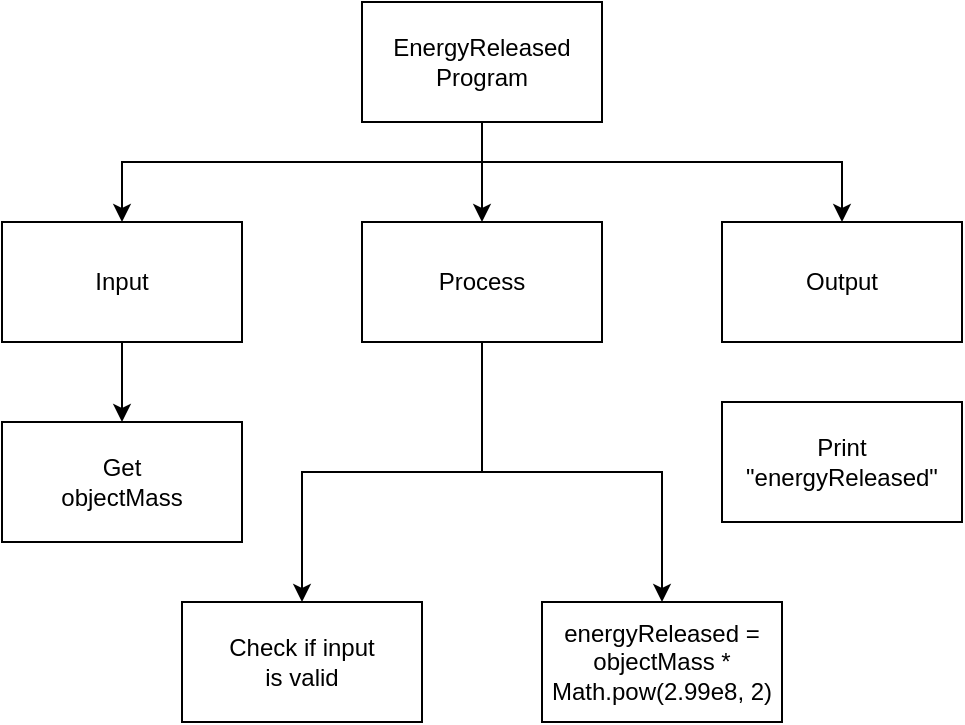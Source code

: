 <mxfile>
    <diagram id="2IJw6KLgiG1DzHj8utAz" name="Page-1">
        <mxGraphModel dx="484" dy="328" grid="1" gridSize="10" guides="1" tooltips="1" connect="1" arrows="1" fold="1" page="1" pageScale="1" pageWidth="827" pageHeight="1169" math="0" shadow="0">
            <root>
                <mxCell id="0"/>
                <mxCell id="1" parent="0"/>
                <mxCell id="9" style="edgeStyle=none;html=1;entryX=0.5;entryY=0;entryDx=0;entryDy=0;" edge="1" parent="1" source="3" target="5">
                    <mxGeometry relative="1" as="geometry"/>
                </mxCell>
                <mxCell id="10" style="edgeStyle=orthogonalEdgeStyle;html=1;entryX=0.5;entryY=0;entryDx=0;entryDy=0;rounded=0;" edge="1" parent="1" source="3" target="4">
                    <mxGeometry relative="1" as="geometry">
                        <Array as="points">
                            <mxPoint x="390" y="260"/>
                            <mxPoint x="210" y="260"/>
                        </Array>
                    </mxGeometry>
                </mxCell>
                <mxCell id="11" style="edgeStyle=orthogonalEdgeStyle;rounded=0;html=1;entryX=0.5;entryY=0;entryDx=0;entryDy=0;" edge="1" parent="1" source="3" target="6">
                    <mxGeometry relative="1" as="geometry">
                        <Array as="points">
                            <mxPoint x="390" y="260"/>
                            <mxPoint x="570" y="260"/>
                        </Array>
                    </mxGeometry>
                </mxCell>
                <mxCell id="3" value="EnergyReleased&lt;br&gt;Program" style="rounded=0;whiteSpace=wrap;html=1;" vertex="1" parent="1">
                    <mxGeometry x="330" y="180" width="120" height="60" as="geometry"/>
                </mxCell>
                <mxCell id="12" style="edgeStyle=orthogonalEdgeStyle;rounded=0;html=1;entryX=0.5;entryY=0;entryDx=0;entryDy=0;" edge="1" parent="1" source="4" target="7">
                    <mxGeometry relative="1" as="geometry"/>
                </mxCell>
                <mxCell id="4" value="Input" style="rounded=0;whiteSpace=wrap;html=1;" vertex="1" parent="1">
                    <mxGeometry x="150" y="290" width="120" height="60" as="geometry"/>
                </mxCell>
                <mxCell id="16" style="edgeStyle=orthogonalEdgeStyle;rounded=0;html=1;entryX=0.5;entryY=0;entryDx=0;entryDy=0;" edge="1" parent="1" source="5" target="8">
                    <mxGeometry relative="1" as="geometry"/>
                </mxCell>
                <mxCell id="17" style="edgeStyle=orthogonalEdgeStyle;rounded=0;html=1;entryX=0.5;entryY=0;entryDx=0;entryDy=0;" edge="1" parent="1" source="5" target="13">
                    <mxGeometry relative="1" as="geometry"/>
                </mxCell>
                <mxCell id="5" value="Process" style="rounded=0;whiteSpace=wrap;html=1;" vertex="1" parent="1">
                    <mxGeometry x="330" y="290" width="120" height="60" as="geometry"/>
                </mxCell>
                <mxCell id="6" value="Output" style="rounded=0;whiteSpace=wrap;html=1;" vertex="1" parent="1">
                    <mxGeometry x="510" y="290" width="120" height="60" as="geometry"/>
                </mxCell>
                <mxCell id="7" value="Get&lt;br&gt;objectMass" style="rounded=0;whiteSpace=wrap;html=1;" vertex="1" parent="1">
                    <mxGeometry x="150" y="390" width="120" height="60" as="geometry"/>
                </mxCell>
                <mxCell id="8" value="Check if input &lt;br&gt;is valid" style="rounded=0;whiteSpace=wrap;html=1;" vertex="1" parent="1">
                    <mxGeometry x="240" y="480" width="120" height="60" as="geometry"/>
                </mxCell>
                <mxCell id="13" value="&lt;div&gt;energyReleased = objectMass * Math.pow(2.99e8, 2)&lt;/div&gt;" style="rounded=0;whiteSpace=wrap;html=1;" vertex="1" parent="1">
                    <mxGeometry x="420" y="480" width="120" height="60" as="geometry"/>
                </mxCell>
                <mxCell id="15" value="Print&lt;br&gt;&quot;energyReleased&quot;" style="rounded=0;whiteSpace=wrap;html=1;" vertex="1" parent="1">
                    <mxGeometry x="510" y="380" width="120" height="60" as="geometry"/>
                </mxCell>
            </root>
        </mxGraphModel>
    </diagram>
</mxfile>